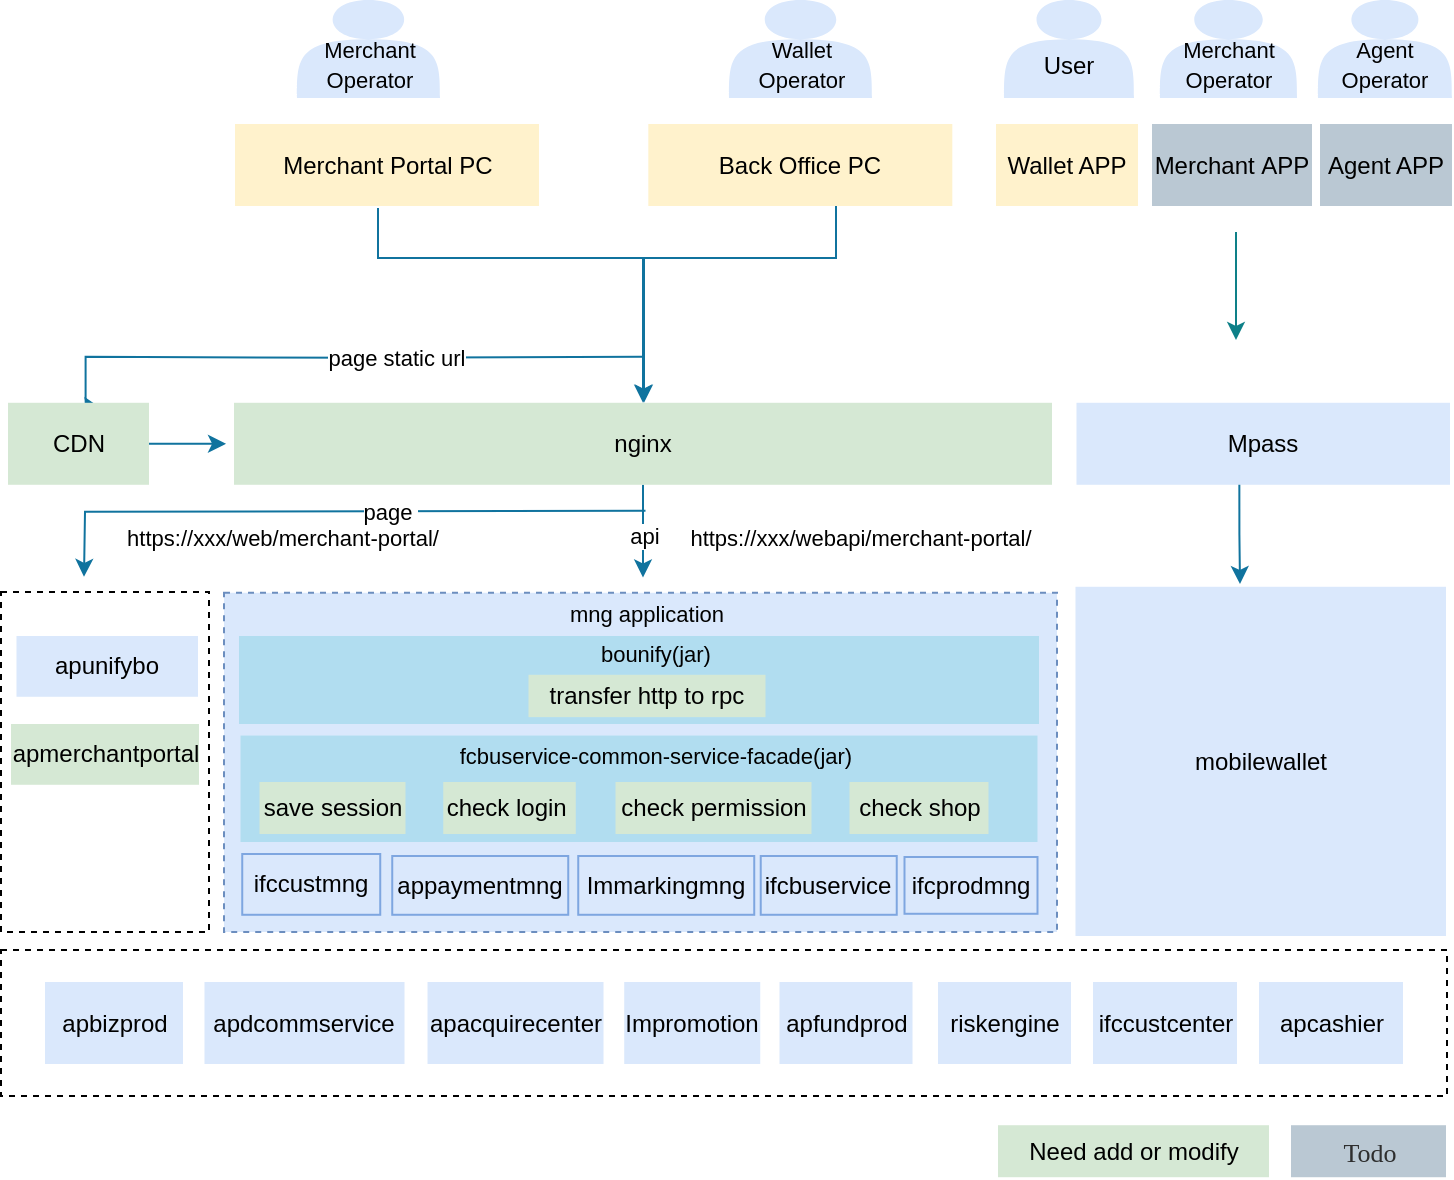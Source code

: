 <mxfile version="20.4.0" type="github">
  <diagram id="l6IjyZo5fdcpN0Skcl8L" name="架构图">
    <mxGraphModel dx="1679" dy="911" grid="0" gridSize="10" guides="1" tooltips="1" connect="1" arrows="1" fold="1" page="1" pageScale="1" pageWidth="827" pageHeight="1169" math="0" shadow="0">
      <root>
        <mxCell id="0" />
        <mxCell id="1" parent="0" />
        <mxCell id="gUw__0QMvd1f6hiJ85dU-83" value="" style="rounded=0;whiteSpace=wrap;html=1;dashed=1;fillColor=#dae8fc;strokeColor=#6c8ebf;" vertex="1" parent="1">
          <mxGeometry x="133" y="355.39" width="416.5" height="169.61" as="geometry" />
        </mxCell>
        <mxCell id="gUw__0QMvd1f6hiJ85dU-89" style="edgeStyle=orthogonalEdgeStyle;rounded=0;orthogonalLoop=1;jettySize=auto;html=1;fillColor=#b1ddf0;strokeColor=#10739e;" edge="1" parent="1" target="gUw__0QMvd1f6hiJ85dU-88">
          <mxGeometry relative="1" as="geometry">
            <mxPoint x="210" y="258" as="targetPoint" />
            <mxPoint x="210" y="163" as="sourcePoint" />
            <Array as="points">
              <mxPoint x="210" y="188" />
              <mxPoint x="343" y="188" />
            </Array>
          </mxGeometry>
        </mxCell>
        <mxCell id="gUw__0QMvd1f6hiJ85dU-85" style="edgeStyle=orthogonalEdgeStyle;rounded=0;orthogonalLoop=1;jettySize=auto;html=1;fillColor=#b0e3e6;strokeColor=#0e8088;" edge="1" parent="1">
          <mxGeometry relative="1" as="geometry">
            <mxPoint x="639" y="187" as="sourcePoint" />
            <mxPoint x="639" y="229" as="targetPoint" />
            <Array as="points">
              <mxPoint x="639" y="175" />
              <mxPoint x="639" y="175" />
            </Array>
          </mxGeometry>
        </mxCell>
        <mxCell id="gUw__0QMvd1f6hiJ85dU-7" value="Merchant&amp;nbsp;APP" style="rounded=0;whiteSpace=wrap;html=1;fillColor=#bac8d3;strokeColor=none;" vertex="1" parent="1">
          <mxGeometry x="597" y="121" width="80" height="41" as="geometry" />
        </mxCell>
        <mxCell id="gUw__0QMvd1f6hiJ85dU-11" value="mobilewallet" style="rounded=0;whiteSpace=wrap;html=1;fillColor=#dae8fc;strokeColor=none;" vertex="1" parent="1">
          <mxGeometry x="558.75" y="352.39" width="185.25" height="174.61" as="geometry" />
        </mxCell>
        <mxCell id="gUw__0QMvd1f6hiJ85dU-144" style="edgeStyle=orthogonalEdgeStyle;rounded=0;orthogonalLoop=1;jettySize=auto;html=1;fontSize=11;fillColor=#b1ddf0;strokeColor=#10739e;exitX=0.436;exitY=0.961;exitDx=0;exitDy=0;exitPerimeter=0;" edge="1" parent="1" source="gUw__0QMvd1f6hiJ85dU-13">
          <mxGeometry relative="1" as="geometry">
            <mxPoint x="641" y="351" as="targetPoint" />
          </mxGeometry>
        </mxCell>
        <mxCell id="gUw__0QMvd1f6hiJ85dU-13" value="Mpass" style="rounded=0;whiteSpace=wrap;html=1;fillColor=#dae8fc;strokeColor=none;" vertex="1" parent="1">
          <mxGeometry x="559.25" y="260.39" width="186.75" height="41" as="geometry" />
        </mxCell>
        <mxCell id="gUw__0QMvd1f6hiJ85dU-158" style="edgeStyle=orthogonalEdgeStyle;rounded=0;orthogonalLoop=1;jettySize=auto;html=1;strokeColor=#10739e;fontSize=11;fillColor=#b1ddf0;" edge="1" parent="1" source="gUw__0QMvd1f6hiJ85dU-88">
          <mxGeometry relative="1" as="geometry">
            <mxPoint x="342.5" y="347.749" as="targetPoint" />
          </mxGeometry>
        </mxCell>
        <mxCell id="gUw__0QMvd1f6hiJ85dU-161" value="api" style="edgeLabel;html=1;align=center;verticalAlign=middle;resizable=0;points=[];fontSize=11;" vertex="1" connectable="0" parent="gUw__0QMvd1f6hiJ85dU-158">
          <mxGeometry x="0.26" relative="1" as="geometry">
            <mxPoint y="-4" as="offset" />
          </mxGeometry>
        </mxCell>
        <mxCell id="gUw__0QMvd1f6hiJ85dU-88" value="nginx" style="rounded=0;whiteSpace=wrap;html=1;fillColor=#d5e8d4;strokeColor=none;" vertex="1" parent="1">
          <mxGeometry x="138" y="260.39" width="409" height="41" as="geometry" />
        </mxCell>
        <mxCell id="gUw__0QMvd1f6hiJ85dU-90" value="ifccustmng" style="rounded=0;whiteSpace=wrap;html=1;fillColor=none;strokeColor=#7EA6E0;" vertex="1" parent="1">
          <mxGeometry x="142.12" y="486" width="69" height="30.39" as="geometry" />
        </mxCell>
        <mxCell id="gUw__0QMvd1f6hiJ85dU-91" value="appaymentmng" style="rounded=0;whiteSpace=wrap;html=1;fillColor=none;strokeColor=#7EA6E0;" vertex="1" parent="1">
          <mxGeometry x="217.12" y="487" width="88" height="29.39" as="geometry" />
        </mxCell>
        <mxCell id="gUw__0QMvd1f6hiJ85dU-94" value="Immarkingmng" style="rounded=0;whiteSpace=wrap;html=1;fillColor=none;strokeColor=#7EA6E0;" vertex="1" parent="1">
          <mxGeometry x="310.12" y="487" width="88" height="29.39" as="geometry" />
        </mxCell>
        <mxCell id="gUw__0QMvd1f6hiJ85dU-95" value="ifcbuservice" style="rounded=0;whiteSpace=wrap;html=1;fillColor=none;strokeColor=#7EA6E0;" vertex="1" parent="1">
          <mxGeometry x="401.37" y="487" width="68" height="29.39" as="geometry" />
        </mxCell>
        <mxCell id="gUw__0QMvd1f6hiJ85dU-97" style="edgeStyle=orthogonalEdgeStyle;rounded=0;orthogonalLoop=1;jettySize=auto;html=1;fillColor=#b1ddf0;strokeColor=#10739e;" edge="1" parent="1">
          <mxGeometry relative="1" as="geometry">
            <mxPoint x="63.25" y="257.39" as="targetPoint" />
            <mxPoint x="342" y="237.39" as="sourcePoint" />
          </mxGeometry>
        </mxCell>
        <mxCell id="gUw__0QMvd1f6hiJ85dU-103" value="page static url" style="edgeLabel;html=1;align=center;verticalAlign=middle;resizable=0;points=[];" vertex="1" connectable="0" parent="gUw__0QMvd1f6hiJ85dU-97">
          <mxGeometry x="-0.179" relative="1" as="geometry">
            <mxPoint as="offset" />
          </mxGeometry>
        </mxCell>
        <mxCell id="gUw__0QMvd1f6hiJ85dU-199" style="edgeStyle=orthogonalEdgeStyle;rounded=0;orthogonalLoop=1;jettySize=auto;html=1;strokeColor=#10739e;fontSize=11;fillColor=#b1ddf0;" edge="1" parent="1" source="gUw__0QMvd1f6hiJ85dU-101">
          <mxGeometry relative="1" as="geometry">
            <mxPoint x="134.016" y="280.89" as="targetPoint" />
          </mxGeometry>
        </mxCell>
        <mxCell id="gUw__0QMvd1f6hiJ85dU-101" value="CDN" style="rounded=0;whiteSpace=wrap;html=1;fillColor=#d5e8d4;strokeColor=none;" vertex="1" parent="1">
          <mxGeometry x="25" y="260.39" width="70.5" height="41" as="geometry" />
        </mxCell>
        <mxCell id="gUw__0QMvd1f6hiJ85dU-112" value="&lt;div style=&quot;text-align: start;&quot;&gt;&lt;span style=&quot;caret-color: rgb(46, 46, 46);&quot;&gt;Merchant Portal PC&lt;/span&gt;&lt;/div&gt;" style="rounded=0;whiteSpace=wrap;html=1;fillColor=#fff2cc;strokeColor=none;" vertex="1" parent="1">
          <mxGeometry x="138.5" y="121" width="152" height="41" as="geometry" />
        </mxCell>
        <mxCell id="gUw__0QMvd1f6hiJ85dU-113" value="&lt;font style=&quot;font-size: 11px;&quot;&gt;&lt;br style=&quot;font-size: 11px;&quot;&gt;Agent&lt;br&gt;Operator&lt;/font&gt;" style="shape=actor;whiteSpace=wrap;html=1;fillColor=#dae8fc;strokeColor=none;" vertex="1" parent="1">
          <mxGeometry x="680" y="59" width="67" height="49" as="geometry" />
        </mxCell>
        <mxCell id="gUw__0QMvd1f6hiJ85dU-116" value="&lt;div style=&quot;text-align: start;&quot;&gt;&lt;br&gt;&lt;/div&gt;" style="rounded=0;whiteSpace=wrap;html=1;fillColor=none;dashed=1;" vertex="1" parent="1">
          <mxGeometry x="21.5" y="355" width="104" height="170" as="geometry" />
        </mxCell>
        <mxCell id="gUw__0QMvd1f6hiJ85dU-124" value="" style="rounded=0;whiteSpace=wrap;html=1;fillColor=#b1ddf0;strokeColor=none;" vertex="1" parent="1">
          <mxGeometry x="140.5" y="377" width="400" height="44" as="geometry" />
        </mxCell>
        <mxCell id="gUw__0QMvd1f6hiJ85dU-125" value="mng application" style="text;html=1;strokeColor=none;fillColor=none;align=center;verticalAlign=middle;whiteSpace=wrap;rounded=0;fontSize=11;" vertex="1" parent="1">
          <mxGeometry x="279" y="351.39" width="131" height="30" as="geometry" />
        </mxCell>
        <mxCell id="gUw__0QMvd1f6hiJ85dU-128" value="ifcprodmng" style="rounded=0;whiteSpace=wrap;html=1;fillColor=none;strokeColor=#7EA6E0;" vertex="1" parent="1">
          <mxGeometry x="473.25" y="487.5" width="66.5" height="28.39" as="geometry" />
        </mxCell>
        <mxCell id="gUw__0QMvd1f6hiJ85dU-129" value="bounify(jar)&amp;nbsp;" style="text;html=1;strokeColor=none;fillColor=none;align=center;verticalAlign=middle;whiteSpace=wrap;rounded=0;fontSize=11;" vertex="1" parent="1">
          <mxGeometry x="284.5" y="376.39" width="131" height="20" as="geometry" />
        </mxCell>
        <mxCell id="gUw__0QMvd1f6hiJ85dU-130" value="Agent APP" style="rounded=0;whiteSpace=wrap;html=1;fillColor=#bac8d3;strokeColor=none;" vertex="1" parent="1">
          <mxGeometry x="681" y="121" width="66" height="41" as="geometry" />
        </mxCell>
        <mxCell id="gUw__0QMvd1f6hiJ85dU-133" value="&lt;font style=&quot;font-size: 11px;&quot;&gt;&lt;br style=&quot;font-size: 11px;&quot;&gt;Merchant &lt;br&gt;Operator&lt;/font&gt;" style="shape=actor;whiteSpace=wrap;html=1;fillColor=#dae8fc;strokeColor=none;" vertex="1" parent="1">
          <mxGeometry x="169.5" y="59" width="71.5" height="49" as="geometry" />
        </mxCell>
        <mxCell id="gUw__0QMvd1f6hiJ85dU-134" value="&lt;font style=&quot;font-size: 11px;&quot;&gt;&lt;br style=&quot;font-size: 11px;&quot;&gt;Merchant&lt;br&gt;Operator&lt;/font&gt;" style="shape=actor;whiteSpace=wrap;html=1;fillColor=#dae8fc;strokeColor=none;" vertex="1" parent="1">
          <mxGeometry x="601" y="59" width="68.5" height="49" as="geometry" />
        </mxCell>
        <mxCell id="gUw__0QMvd1f6hiJ85dU-136" value="&lt;font style=&quot;font-size: 11px;&quot;&gt;&lt;br style=&quot;font-size: 11px;&quot;&gt;Wallet&lt;br&gt;Operator&lt;/font&gt;" style="shape=actor;whiteSpace=wrap;html=1;fillColor=#dae8fc;strokeColor=none;" vertex="1" parent="1">
          <mxGeometry x="385.5" y="59" width="71.5" height="49" as="geometry" />
        </mxCell>
        <mxCell id="gUw__0QMvd1f6hiJ85dU-138" style="edgeStyle=orthogonalEdgeStyle;rounded=0;orthogonalLoop=1;jettySize=auto;html=1;entryX=0.5;entryY=0;entryDx=0;entryDy=0;fontSize=11;fillColor=#b1ddf0;strokeColor=#10739e;" edge="1" parent="1" source="gUw__0QMvd1f6hiJ85dU-137" target="gUw__0QMvd1f6hiJ85dU-88">
          <mxGeometry relative="1" as="geometry">
            <Array as="points">
              <mxPoint x="439" y="188" />
              <mxPoint x="343" y="188" />
            </Array>
          </mxGeometry>
        </mxCell>
        <mxCell id="gUw__0QMvd1f6hiJ85dU-137" value="&lt;div style=&quot;text-align: start;&quot;&gt;&lt;span style=&quot;caret-color: rgb(46, 46, 46);&quot;&gt;Back Office PC&lt;/span&gt;&lt;/div&gt;" style="rounded=0;whiteSpace=wrap;html=1;fillColor=#fff2cc;strokeColor=none;" vertex="1" parent="1">
          <mxGeometry x="345.16" y="121" width="152" height="41" as="geometry" />
        </mxCell>
        <mxCell id="gUw__0QMvd1f6hiJ85dU-150" value="Need add or modify" style="rounded=0;whiteSpace=wrap;html=1;fillColor=#d5e8d4;strokeColor=none;" vertex="1" parent="1">
          <mxGeometry x="520" y="621.61" width="135.5" height="26" as="geometry" />
        </mxCell>
        <mxCell id="gUw__0QMvd1f6hiJ85dU-151" value="&lt;div style=&quot;text-align: start;&quot;&gt;&lt;span style=&quot;background-color: initial; font-size: 13px; caret-color: rgb(46, 46, 46);&quot;&gt;&lt;font face=&quot;Hei&quot; color=&quot;#2e2e2e&quot;&gt;Todo&lt;/font&gt;&lt;/span&gt;&lt;/div&gt;" style="rounded=0;whiteSpace=wrap;html=1;fillColor=#bac8d3;strokeColor=none;" vertex="1" parent="1">
          <mxGeometry x="666.5" y="621.61" width="77.5" height="26" as="geometry" />
        </mxCell>
        <mxCell id="gUw__0QMvd1f6hiJ85dU-153" value="" style="rounded=0;whiteSpace=wrap;html=1;dashed=1;fillColor=none;" vertex="1" parent="1">
          <mxGeometry x="21.5" y="534" width="723" height="73" as="geometry" />
        </mxCell>
        <mxCell id="gUw__0QMvd1f6hiJ85dU-159" style="edgeStyle=orthogonalEdgeStyle;rounded=0;orthogonalLoop=1;jettySize=auto;html=1;fillColor=#b1ddf0;strokeColor=#10739e;" edge="1" parent="1">
          <mxGeometry relative="1" as="geometry">
            <mxPoint x="63" y="347.39" as="targetPoint" />
            <mxPoint x="343.75" y="314.39" as="sourcePoint" />
          </mxGeometry>
        </mxCell>
        <mxCell id="gUw__0QMvd1f6hiJ85dU-160" value="page&amp;nbsp;" style="edgeLabel;html=1;align=center;verticalAlign=middle;resizable=0;points=[];" vertex="1" connectable="0" parent="gUw__0QMvd1f6hiJ85dU-159">
          <mxGeometry x="-0.179" relative="1" as="geometry">
            <mxPoint as="offset" />
          </mxGeometry>
        </mxCell>
        <mxCell id="gUw__0QMvd1f6hiJ85dU-164" value="apbizprod" style="rounded=0;whiteSpace=wrap;html=1;fillColor=#dae8fc;strokeColor=none;" vertex="1" parent="1">
          <mxGeometry x="43.5" y="550" width="69" height="41" as="geometry" />
        </mxCell>
        <mxCell id="gUw__0QMvd1f6hiJ85dU-165" value="apdcommservice" style="rounded=0;whiteSpace=wrap;html=1;fillColor=#dae8fc;strokeColor=none;" vertex="1" parent="1">
          <mxGeometry x="123.25" y="550" width="100" height="41" as="geometry" />
        </mxCell>
        <mxCell id="gUw__0QMvd1f6hiJ85dU-166" value="&lt;div style=&quot;text-align: left;&quot;&gt;apacquirecenter&lt;/div&gt;" style="rounded=0;whiteSpace=wrap;html=1;fillColor=#dae8fc;strokeColor=none;" vertex="1" parent="1">
          <mxGeometry x="234.76" y="550" width="88" height="41" as="geometry" />
        </mxCell>
        <mxCell id="gUw__0QMvd1f6hiJ85dU-167" value="Impromotion" style="rounded=0;whiteSpace=wrap;html=1;fillColor=#dae8fc;strokeColor=none;" vertex="1" parent="1">
          <mxGeometry x="333.12" y="550" width="68" height="41" as="geometry" />
        </mxCell>
        <mxCell id="gUw__0QMvd1f6hiJ85dU-168" value="apfundprod" style="rounded=0;whiteSpace=wrap;html=1;fillColor=#dae8fc;strokeColor=none;" vertex="1" parent="1">
          <mxGeometry x="410.75" y="550" width="66.5" height="41" as="geometry" />
        </mxCell>
        <mxCell id="gUw__0QMvd1f6hiJ85dU-171" value="&lt;br&gt;User" style="shape=actor;whiteSpace=wrap;html=1;fillColor=#dae8fc;strokeColor=none;" vertex="1" parent="1">
          <mxGeometry x="523" y="59" width="65" height="49" as="geometry" />
        </mxCell>
        <mxCell id="gUw__0QMvd1f6hiJ85dU-172" value="&lt;font style=&quot;font-size: 11px;&quot;&gt;https://xxx/web/&lt;/font&gt;merchant-portal/" style="text;html=1;strokeColor=none;fillColor=none;align=center;verticalAlign=middle;whiteSpace=wrap;rounded=0;fontSize=11;" vertex="1" parent="1">
          <mxGeometry x="25" y="313" width="275" height="30" as="geometry" />
        </mxCell>
        <mxCell id="gUw__0QMvd1f6hiJ85dU-176" value="riskengine" style="rounded=0;whiteSpace=wrap;html=1;fillColor=#dae8fc;strokeColor=none;" vertex="1" parent="1">
          <mxGeometry x="490" y="550" width="66.5" height="41" as="geometry" />
        </mxCell>
        <mxCell id="gUw__0QMvd1f6hiJ85dU-177" value="Wallet APP" style="rounded=0;whiteSpace=wrap;html=1;fillColor=#fff2cc;strokeColor=none;" vertex="1" parent="1">
          <mxGeometry x="519" y="121" width="71" height="41" as="geometry" />
        </mxCell>
        <mxCell id="gUw__0QMvd1f6hiJ85dU-183" value="" style="rounded=0;whiteSpace=wrap;html=1;fillColor=#b1ddf0;strokeColor=none;" vertex="1" parent="1">
          <mxGeometry x="141.25" y="426.78" width="398.5" height="53.22" as="geometry" />
        </mxCell>
        <mxCell id="gUw__0QMvd1f6hiJ85dU-179" value="ifccustcenter" style="rounded=0;whiteSpace=wrap;html=1;fillColor=#dae8fc;strokeColor=none;" vertex="1" parent="1">
          <mxGeometry x="567.5" y="550" width="72" height="41" as="geometry" />
        </mxCell>
        <mxCell id="gUw__0QMvd1f6hiJ85dU-180" value="apcashier" style="rounded=0;whiteSpace=wrap;html=1;fillColor=#dae8fc;strokeColor=none;" vertex="1" parent="1">
          <mxGeometry x="650.5" y="550" width="72" height="41" as="geometry" />
        </mxCell>
        <mxCell id="gUw__0QMvd1f6hiJ85dU-152" value="save session" style="rounded=0;whiteSpace=wrap;html=1;fillColor=#d5e8d4;strokeColor=none;" vertex="1" parent="1">
          <mxGeometry x="150.75" y="450" width="73" height="26" as="geometry" />
        </mxCell>
        <mxCell id="gUw__0QMvd1f6hiJ85dU-147" value="check login&amp;nbsp;" style="rounded=0;whiteSpace=wrap;html=1;fillColor=#d5e8d4;strokeColor=none;" vertex="1" parent="1">
          <mxGeometry x="242.63" y="450" width="66.25" height="26" as="geometry" />
        </mxCell>
        <mxCell id="gUw__0QMvd1f6hiJ85dU-149" value="check permission" style="rounded=0;whiteSpace=wrap;html=1;fillColor=#d5e8d4;strokeColor=none;" vertex="1" parent="1">
          <mxGeometry x="328.75" y="450" width="98" height="26" as="geometry" />
        </mxCell>
        <mxCell id="gUw__0QMvd1f6hiJ85dU-184" value="fcbuservice-common-service-facade(jar)" style="text;html=1;strokeColor=none;fillColor=none;align=center;verticalAlign=middle;whiteSpace=wrap;rounded=0;fontSize=11;" vertex="1" parent="1">
          <mxGeometry x="227.25" y="426.78" width="244" height="20" as="geometry" />
        </mxCell>
        <mxCell id="gUw__0QMvd1f6hiJ85dU-186" value="check shop" style="rounded=0;whiteSpace=wrap;html=1;fillColor=#d5e8d4;strokeColor=none;" vertex="1" parent="1">
          <mxGeometry x="445.75" y="450" width="69.5" height="26" as="geometry" />
        </mxCell>
        <mxCell id="gUw__0QMvd1f6hiJ85dU-191" value="&lt;span style=&quot;text-align: start; caret-color: rgb(46, 46, 46);&quot;&gt;apunifybo&lt;/span&gt;" style="rounded=0;whiteSpace=wrap;html=1;fillColor=#dae8fc;strokeColor=none;" vertex="1" parent="1">
          <mxGeometry x="29.25" y="377" width="90.75" height="30.39" as="geometry" />
        </mxCell>
        <mxCell id="gUw__0QMvd1f6hiJ85dU-192" value="apmerchantportal" style="rounded=0;whiteSpace=wrap;html=1;fillColor=#d5e8d4;strokeColor=none;" vertex="1" parent="1">
          <mxGeometry x="26.5" y="421" width="94" height="30.39" as="geometry" />
        </mxCell>
        <mxCell id="gUw__0QMvd1f6hiJ85dU-196" value="transfer http to rpc" style="rounded=0;whiteSpace=wrap;html=1;fillColor=#d5e8d4;strokeColor=none;" vertex="1" parent="1">
          <mxGeometry x="285.25" y="396.39" width="118.5" height="21.17" as="geometry" />
        </mxCell>
        <mxCell id="gUw__0QMvd1f6hiJ85dU-197" value="https://xxx/webapi/merchant-portal/" style="text;html=1;strokeColor=none;fillColor=none;align=center;verticalAlign=middle;whiteSpace=wrap;rounded=0;fontSize=11;" vertex="1" parent="1">
          <mxGeometry x="343.75" y="313" width="215" height="30" as="geometry" />
        </mxCell>
      </root>
    </mxGraphModel>
  </diagram>
</mxfile>
